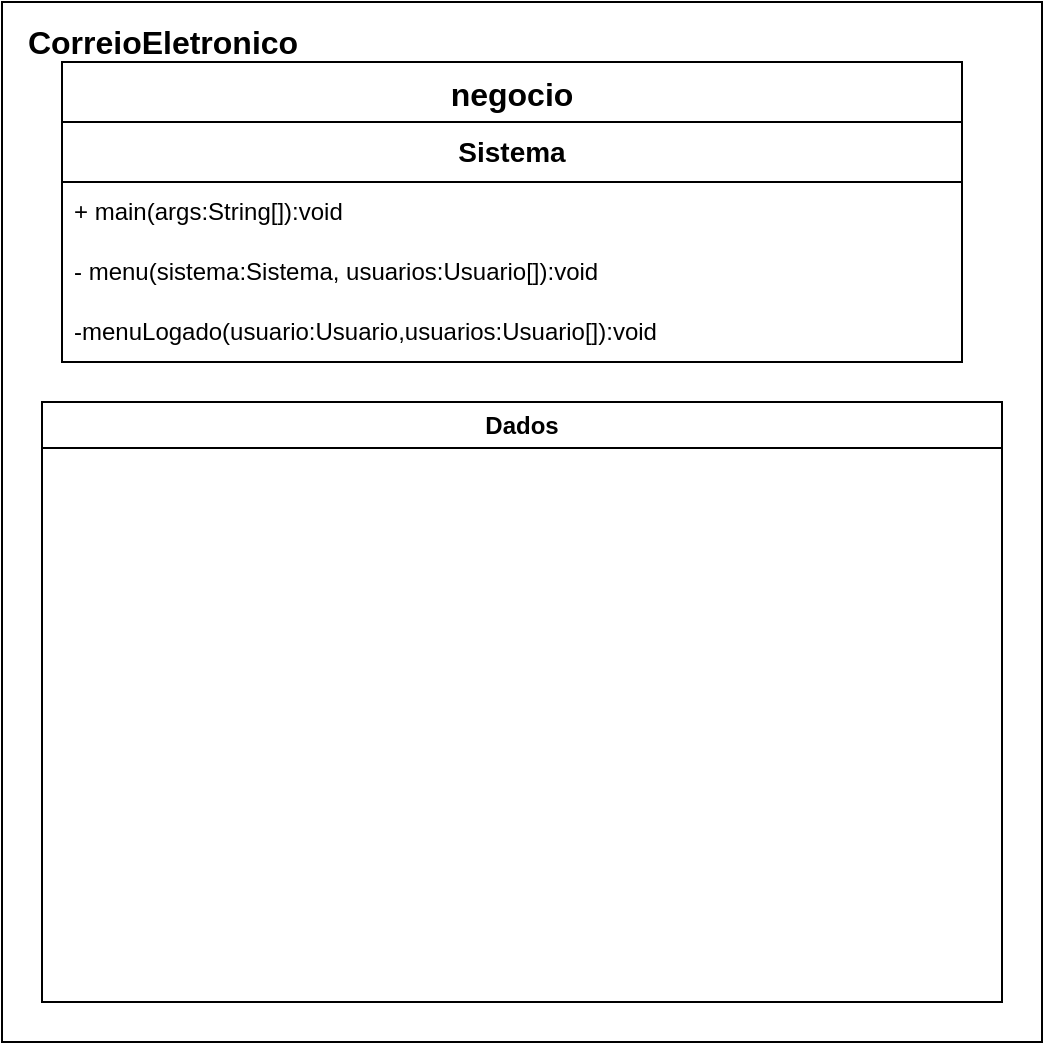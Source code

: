 <mxfile version="21.7.5" type="github">
  <diagram id="C5RBs43oDa-KdzZeNtuy" name="Page-1">
    <mxGraphModel dx="733" dy="368" grid="1" gridSize="10" guides="1" tooltips="1" connect="1" arrows="1" fold="1" page="1" pageScale="1" pageWidth="827" pageHeight="1169" math="0" shadow="0">
      <root>
        <mxCell id="WIyWlLk6GJQsqaUBKTNV-0" />
        <mxCell id="WIyWlLk6GJQsqaUBKTNV-1" parent="WIyWlLk6GJQsqaUBKTNV-0" />
        <mxCell id="60VfZejcQFn0Bpj_5KVj-0" value="" style="rounded=0;whiteSpace=wrap;html=1;" vertex="1" parent="WIyWlLk6GJQsqaUBKTNV-1">
          <mxGeometry x="150" width="520" height="520" as="geometry" />
        </mxCell>
        <mxCell id="60VfZejcQFn0Bpj_5KVj-1" value="negocio" style="rounded=0;whiteSpace=wrap;html=1;align=center;fontStyle=1;horizontal=1;verticalAlign=top;fontSize=16;" vertex="1" parent="WIyWlLk6GJQsqaUBKTNV-1">
          <mxGeometry x="180" y="30" width="450" height="150" as="geometry" />
        </mxCell>
        <mxCell id="60VfZejcQFn0Bpj_5KVj-4" value="Sistema" style="swimlane;fontStyle=1;childLayout=stackLayout;horizontal=1;startSize=30;horizontalStack=0;resizeParent=1;resizeParentMax=0;resizeLast=0;collapsible=1;marginBottom=0;whiteSpace=wrap;html=1;fontSize=14;" vertex="1" parent="WIyWlLk6GJQsqaUBKTNV-1">
          <mxGeometry x="180" y="60" width="450" height="120" as="geometry" />
        </mxCell>
        <mxCell id="60VfZejcQFn0Bpj_5KVj-5" value="+ main(args:String[]):void" style="text;strokeColor=none;fillColor=none;align=left;verticalAlign=middle;spacingLeft=4;spacingRight=4;overflow=hidden;points=[[0,0.5],[1,0.5]];portConstraint=eastwest;rotatable=0;whiteSpace=wrap;html=1;" vertex="1" parent="60VfZejcQFn0Bpj_5KVj-4">
          <mxGeometry y="30" width="450" height="30" as="geometry" />
        </mxCell>
        <mxCell id="60VfZejcQFn0Bpj_5KVj-6" value="- menu(sistema:Sistema, usuarios:Usuario[]):void" style="text;strokeColor=none;fillColor=none;align=left;verticalAlign=middle;spacingLeft=4;spacingRight=4;overflow=hidden;points=[[0,0.5],[1,0.5]];portConstraint=eastwest;rotatable=0;whiteSpace=wrap;html=1;" vertex="1" parent="60VfZejcQFn0Bpj_5KVj-4">
          <mxGeometry y="60" width="450" height="30" as="geometry" />
        </mxCell>
        <mxCell id="60VfZejcQFn0Bpj_5KVj-7" value="-menuLogado(usuario:Usuario,usuarios:Usuario[]):void" style="text;strokeColor=none;fillColor=none;align=left;verticalAlign=middle;spacingLeft=4;spacingRight=4;overflow=hidden;points=[[0,0.5],[1,0.5]];portConstraint=eastwest;rotatable=0;whiteSpace=wrap;html=1;" vertex="1" parent="60VfZejcQFn0Bpj_5KVj-4">
          <mxGeometry y="90" width="450" height="30" as="geometry" />
        </mxCell>
        <mxCell id="60VfZejcQFn0Bpj_5KVj-8" value="CorreioEletronico" style="text;strokeColor=none;fillColor=none;html=1;fontSize=16;fontStyle=1;verticalAlign=middle;align=center;" vertex="1" parent="WIyWlLk6GJQsqaUBKTNV-1">
          <mxGeometry x="180" width="100" height="40" as="geometry" />
        </mxCell>
        <mxCell id="60VfZejcQFn0Bpj_5KVj-14" value="Dados" style="swimlane;whiteSpace=wrap;html=1;" vertex="1" parent="WIyWlLk6GJQsqaUBKTNV-1">
          <mxGeometry x="170" y="200" width="480" height="300" as="geometry" />
        </mxCell>
      </root>
    </mxGraphModel>
  </diagram>
</mxfile>
